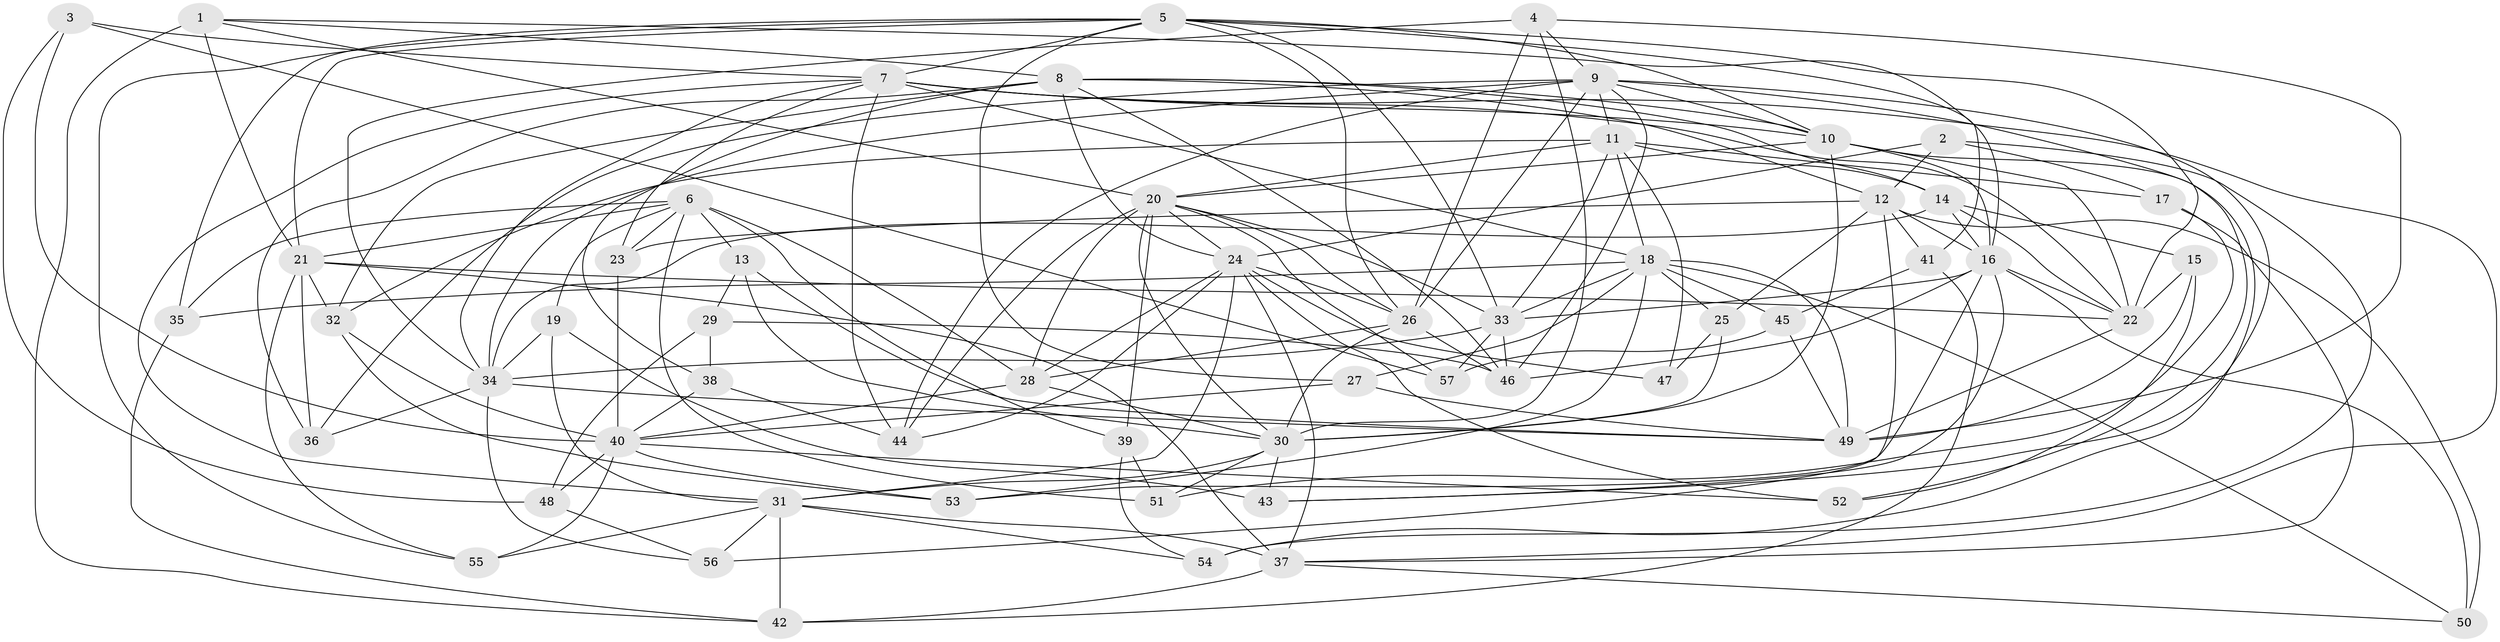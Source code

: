 // original degree distribution, {4: 1.0}
// Generated by graph-tools (version 1.1) at 2025/53/03/04/25 22:53:57]
// undirected, 57 vertices, 174 edges
graph export_dot {
  node [color=gray90,style=filled];
  1;
  2;
  3;
  4;
  5;
  6;
  7;
  8;
  9;
  10;
  11;
  12;
  13;
  14;
  15;
  16;
  17;
  18;
  19;
  20;
  21;
  22;
  23;
  24;
  25;
  26;
  27;
  28;
  29;
  30;
  31;
  32;
  33;
  34;
  35;
  36;
  37;
  38;
  39;
  40;
  41;
  42;
  43;
  44;
  45;
  46;
  47;
  48;
  49;
  50;
  51;
  52;
  53;
  54;
  55;
  56;
  57;
  1 -- 8 [weight=1.0];
  1 -- 16 [weight=1.0];
  1 -- 20 [weight=1.0];
  1 -- 21 [weight=1.0];
  1 -- 42 [weight=2.0];
  2 -- 12 [weight=1.0];
  2 -- 17 [weight=1.0];
  2 -- 24 [weight=1.0];
  2 -- 54 [weight=1.0];
  3 -- 7 [weight=1.0];
  3 -- 40 [weight=1.0];
  3 -- 48 [weight=1.0];
  3 -- 57 [weight=1.0];
  4 -- 9 [weight=1.0];
  4 -- 26 [weight=1.0];
  4 -- 30 [weight=2.0];
  4 -- 34 [weight=1.0];
  4 -- 49 [weight=1.0];
  5 -- 7 [weight=1.0];
  5 -- 10 [weight=1.0];
  5 -- 21 [weight=1.0];
  5 -- 22 [weight=1.0];
  5 -- 26 [weight=1.0];
  5 -- 27 [weight=1.0];
  5 -- 33 [weight=1.0];
  5 -- 35 [weight=1.0];
  5 -- 41 [weight=1.0];
  5 -- 55 [weight=1.0];
  6 -- 13 [weight=1.0];
  6 -- 19 [weight=1.0];
  6 -- 21 [weight=1.0];
  6 -- 23 [weight=1.0];
  6 -- 28 [weight=1.0];
  6 -- 35 [weight=1.0];
  6 -- 39 [weight=1.0];
  6 -- 51 [weight=1.0];
  7 -- 10 [weight=2.0];
  7 -- 18 [weight=1.0];
  7 -- 22 [weight=1.0];
  7 -- 23 [weight=1.0];
  7 -- 31 [weight=1.0];
  7 -- 34 [weight=2.0];
  7 -- 37 [weight=1.0];
  7 -- 44 [weight=1.0];
  8 -- 10 [weight=1.0];
  8 -- 12 [weight=1.0];
  8 -- 14 [weight=1.0];
  8 -- 24 [weight=1.0];
  8 -- 32 [weight=2.0];
  8 -- 36 [weight=1.0];
  8 -- 38 [weight=1.0];
  8 -- 46 [weight=1.0];
  9 -- 10 [weight=1.0];
  9 -- 11 [weight=1.0];
  9 -- 26 [weight=1.0];
  9 -- 34 [weight=1.0];
  9 -- 36 [weight=1.0];
  9 -- 43 [weight=1.0];
  9 -- 44 [weight=1.0];
  9 -- 46 [weight=1.0];
  9 -- 52 [weight=1.0];
  10 -- 16 [weight=1.0];
  10 -- 20 [weight=1.0];
  10 -- 22 [weight=1.0];
  10 -- 30 [weight=1.0];
  10 -- 54 [weight=1.0];
  11 -- 14 [weight=1.0];
  11 -- 17 [weight=1.0];
  11 -- 18 [weight=1.0];
  11 -- 20 [weight=1.0];
  11 -- 32 [weight=1.0];
  11 -- 33 [weight=1.0];
  11 -- 47 [weight=1.0];
  12 -- 16 [weight=1.0];
  12 -- 23 [weight=1.0];
  12 -- 25 [weight=1.0];
  12 -- 41 [weight=1.0];
  12 -- 50 [weight=1.0];
  12 -- 56 [weight=1.0];
  13 -- 29 [weight=1.0];
  13 -- 30 [weight=1.0];
  13 -- 49 [weight=1.0];
  14 -- 15 [weight=2.0];
  14 -- 16 [weight=1.0];
  14 -- 22 [weight=2.0];
  14 -- 34 [weight=1.0];
  15 -- 22 [weight=2.0];
  15 -- 49 [weight=1.0];
  15 -- 52 [weight=1.0];
  16 -- 22 [weight=1.0];
  16 -- 33 [weight=3.0];
  16 -- 43 [weight=1.0];
  16 -- 46 [weight=1.0];
  16 -- 50 [weight=1.0];
  16 -- 53 [weight=1.0];
  17 -- 37 [weight=1.0];
  17 -- 51 [weight=1.0];
  18 -- 25 [weight=1.0];
  18 -- 27 [weight=1.0];
  18 -- 33 [weight=1.0];
  18 -- 35 [weight=1.0];
  18 -- 45 [weight=1.0];
  18 -- 49 [weight=3.0];
  18 -- 50 [weight=1.0];
  18 -- 53 [weight=1.0];
  19 -- 31 [weight=1.0];
  19 -- 34 [weight=1.0];
  19 -- 43 [weight=1.0];
  20 -- 24 [weight=1.0];
  20 -- 26 [weight=1.0];
  20 -- 28 [weight=1.0];
  20 -- 30 [weight=2.0];
  20 -- 33 [weight=1.0];
  20 -- 39 [weight=1.0];
  20 -- 44 [weight=1.0];
  20 -- 57 [weight=1.0];
  21 -- 22 [weight=3.0];
  21 -- 32 [weight=1.0];
  21 -- 36 [weight=1.0];
  21 -- 37 [weight=1.0];
  21 -- 55 [weight=1.0];
  22 -- 49 [weight=1.0];
  23 -- 40 [weight=1.0];
  24 -- 26 [weight=1.0];
  24 -- 28 [weight=1.0];
  24 -- 31 [weight=1.0];
  24 -- 37 [weight=1.0];
  24 -- 44 [weight=2.0];
  24 -- 47 [weight=2.0];
  24 -- 52 [weight=1.0];
  25 -- 30 [weight=1.0];
  25 -- 47 [weight=1.0];
  26 -- 28 [weight=1.0];
  26 -- 30 [weight=1.0];
  26 -- 46 [weight=1.0];
  27 -- 40 [weight=1.0];
  27 -- 49 [weight=1.0];
  28 -- 30 [weight=1.0];
  28 -- 40 [weight=1.0];
  29 -- 38 [weight=1.0];
  29 -- 46 [weight=1.0];
  29 -- 48 [weight=1.0];
  30 -- 31 [weight=1.0];
  30 -- 43 [weight=1.0];
  30 -- 51 [weight=1.0];
  31 -- 37 [weight=2.0];
  31 -- 42 [weight=3.0];
  31 -- 54 [weight=1.0];
  31 -- 55 [weight=1.0];
  31 -- 56 [weight=1.0];
  32 -- 40 [weight=1.0];
  32 -- 53 [weight=1.0];
  33 -- 34 [weight=1.0];
  33 -- 46 [weight=1.0];
  33 -- 57 [weight=1.0];
  34 -- 36 [weight=1.0];
  34 -- 49 [weight=1.0];
  34 -- 56 [weight=1.0];
  35 -- 42 [weight=1.0];
  37 -- 42 [weight=1.0];
  37 -- 50 [weight=1.0];
  38 -- 40 [weight=1.0];
  38 -- 44 [weight=1.0];
  39 -- 51 [weight=1.0];
  39 -- 54 [weight=1.0];
  40 -- 48 [weight=1.0];
  40 -- 52 [weight=1.0];
  40 -- 53 [weight=1.0];
  40 -- 55 [weight=1.0];
  41 -- 42 [weight=1.0];
  41 -- 45 [weight=1.0];
  45 -- 49 [weight=1.0];
  45 -- 57 [weight=1.0];
  48 -- 56 [weight=1.0];
}
